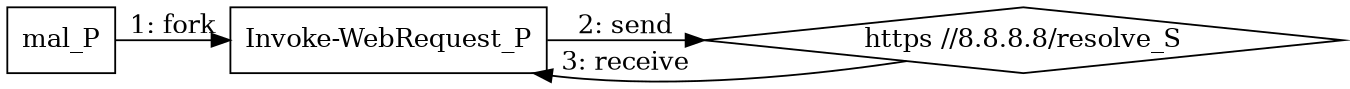 digraph T1572 {
rankdir="LR"
size="9"
fixedsize="false"
splines="true"
nodesep=0.3
ranksep=0
fontsize=10
overlap="scalexy"
engine= "neato"
	"mal_P" [node_type=Process shape=box]
	"Invoke-WebRequest_P" [node_type=Process shape=box]
	"https //8.8.8.8/resolve_S" [node_type=Socket shape=diamond]
	"mal_P" -> "Invoke-WebRequest_P" [label="1: fork"]
	"Invoke-WebRequest_P" -> "https //8.8.8.8/resolve_S" [label="2: send"]
	"https //8.8.8.8/resolve_S" -> "Invoke-WebRequest_P" [label="3: receive"]
}
